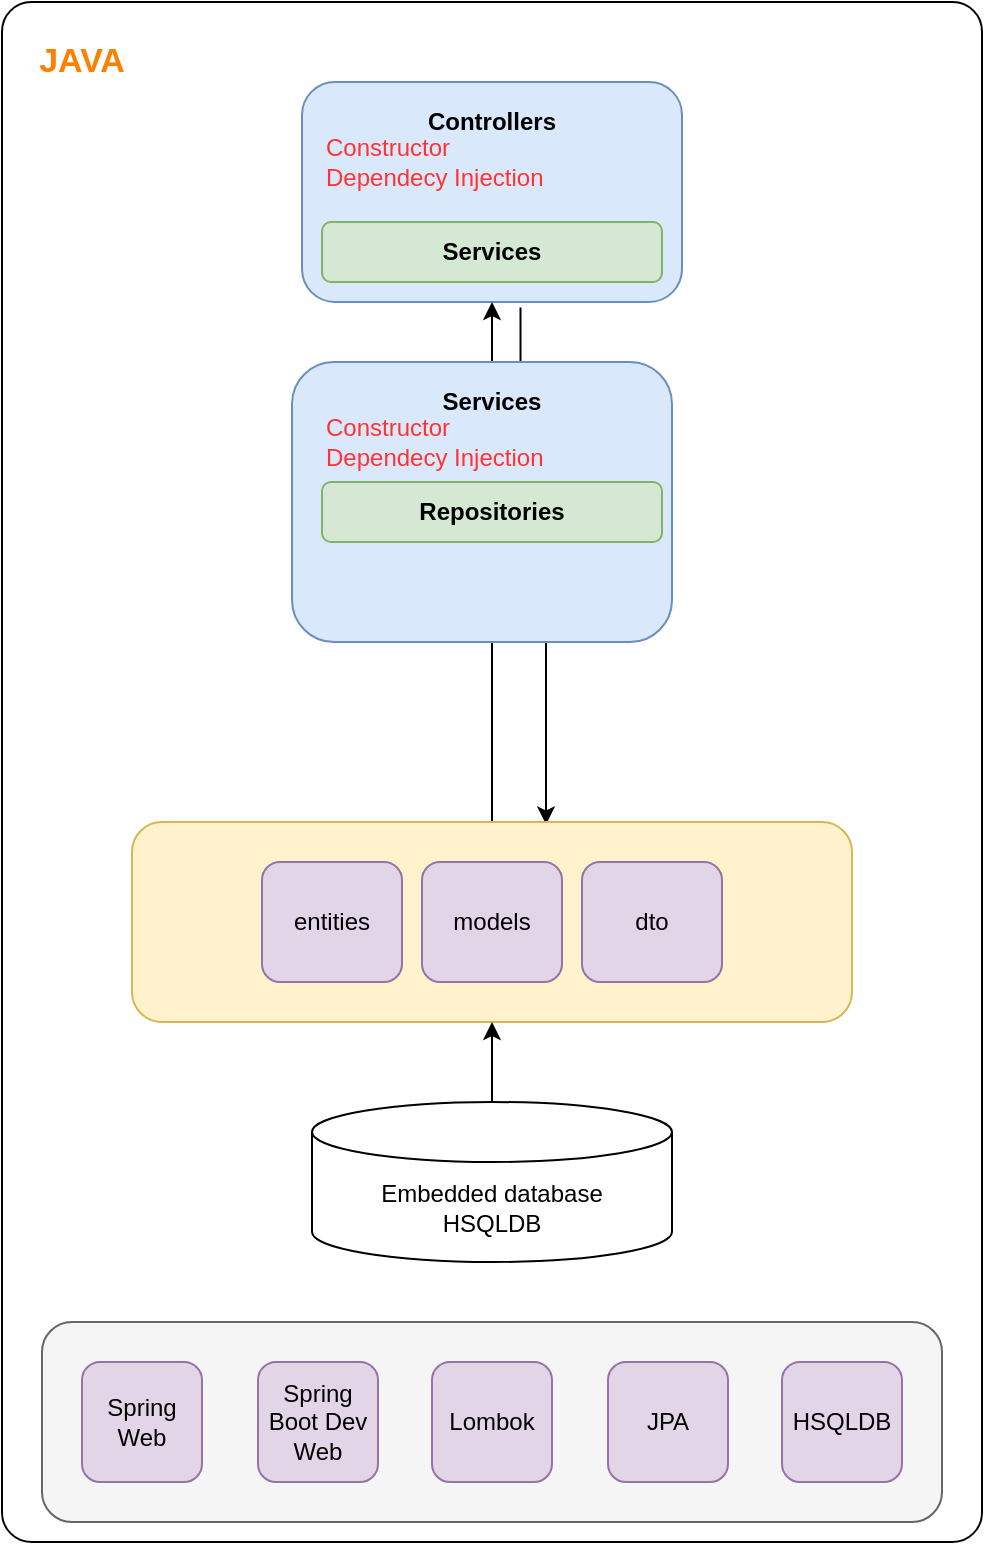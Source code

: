 <mxfile version="13.9.9" type="device" pages="2"><diagram id="8LnyWxudWZvHDe-soqNP" name="architecutre"><mxGraphModel dx="1205" dy="1865" grid="1" gridSize="10" guides="1" tooltips="1" connect="1" arrows="1" fold="1" page="1" pageScale="1" pageWidth="827" pageHeight="1169" math="0" shadow="0"><root><mxCell id="0"/><mxCell id="1" parent="0"/><mxCell id="33TzwUarG2V96BFGJJyP-1" value="" style="rounded=1;whiteSpace=wrap;html=1;arcSize=3;" vertex="1" parent="1"><mxGeometry x="40" y="-150" width="490" height="770" as="geometry"/></mxCell><mxCell id="33TzwUarG2V96BFGJJyP-2" value="" style="rounded=1;whiteSpace=wrap;html=1;fontColor=#333333;align=center;fillColor=#f5f5f5;strokeColor=#666666;" vertex="1" parent="1"><mxGeometry x="60" y="510" width="450" height="100" as="geometry"/></mxCell><mxCell id="33TzwUarG2V96BFGJJyP-3" style="edgeStyle=orthogonalEdgeStyle;rounded=0;orthogonalLoop=1;jettySize=auto;html=1;entryX=0.575;entryY=0.012;entryDx=0;entryDy=0;entryPerimeter=0;exitX=0.575;exitY=1.025;exitDx=0;exitDy=0;exitPerimeter=0;" edge="1" parent="1" source="33TzwUarG2V96BFGJJyP-4" target="33TzwUarG2V96BFGJJyP-6"><mxGeometry relative="1" as="geometry"><Array as="points"/></mxGeometry></mxCell><mxCell id="33TzwUarG2V96BFGJJyP-4" value="" style="rounded=1;whiteSpace=wrap;html=1;fillColor=#dae8fc;strokeColor=#6c8ebf;" vertex="1" parent="1"><mxGeometry x="190" y="-110" width="190" height="110" as="geometry"/></mxCell><mxCell id="33TzwUarG2V96BFGJJyP-5" style="edgeStyle=orthogonalEdgeStyle;rounded=0;orthogonalLoop=1;jettySize=auto;html=1;" edge="1" parent="1" source="33TzwUarG2V96BFGJJyP-6" target="33TzwUarG2V96BFGJJyP-4"><mxGeometry relative="1" as="geometry"><Array as="points"><mxPoint x="270" y="280"/><mxPoint x="270" y="280"/></Array></mxGeometry></mxCell><mxCell id="33TzwUarG2V96BFGJJyP-6" value="" style="rounded=1;whiteSpace=wrap;html=1;fillColor=#fff2cc;strokeColor=#d6b656;" vertex="1" parent="1"><mxGeometry x="105" y="260" width="360" height="100" as="geometry"/></mxCell><mxCell id="33TzwUarG2V96BFGJJyP-7" value="Services" style="rounded=1;whiteSpace=wrap;html=1;fillColor=#d5e8d4;strokeColor=#82b366;fontStyle=1" vertex="1" parent="1"><mxGeometry x="200" y="-40" width="170" height="30" as="geometry"/></mxCell><mxCell id="33TzwUarG2V96BFGJJyP-8" value="Constructor &lt;br&gt;Dependecy Injection" style="text;html=1;strokeColor=none;fillColor=none;align=left;verticalAlign=middle;whiteSpace=wrap;rounded=0;fontColor=#FF3333;" vertex="1" parent="1"><mxGeometry x="200" y="-80" width="170" height="20" as="geometry"/></mxCell><mxCell id="33TzwUarG2V96BFGJJyP-9" value="Controllers" style="text;html=1;strokeColor=none;fillColor=none;align=center;verticalAlign=middle;whiteSpace=wrap;rounded=0;fontStyle=1" vertex="1" parent="1"><mxGeometry x="200" y="-100" width="170" height="20" as="geometry"/></mxCell><mxCell id="33TzwUarG2V96BFGJJyP-10" value="Spring Web" style="rounded=1;whiteSpace=wrap;html=1;align=center;fillColor=#e1d5e7;strokeColor=#9673a6;" vertex="1" parent="1"><mxGeometry x="80" y="530" width="60" height="60" as="geometry"/></mxCell><mxCell id="33TzwUarG2V96BFGJJyP-11" value="Spring Boot Dev Web" style="rounded=1;whiteSpace=wrap;html=1;align=center;fillColor=#e1d5e7;strokeColor=#9673a6;" vertex="1" parent="1"><mxGeometry x="168" y="530" width="60" height="60" as="geometry"/></mxCell><mxCell id="33TzwUarG2V96BFGJJyP-12" value="Lombok" style="rounded=1;whiteSpace=wrap;html=1;align=center;fillColor=#e1d5e7;strokeColor=#9673a6;" vertex="1" parent="1"><mxGeometry x="255" y="530" width="60" height="60" as="geometry"/></mxCell><mxCell id="33TzwUarG2V96BFGJJyP-13" value="JPA" style="rounded=1;whiteSpace=wrap;html=1;align=center;fillColor=#e1d5e7;strokeColor=#9673a6;" vertex="1" parent="1"><mxGeometry x="343" y="530" width="60" height="60" as="geometry"/></mxCell><mxCell id="33TzwUarG2V96BFGJJyP-14" value="HSQLDB" style="rounded=1;whiteSpace=wrap;html=1;align=center;fillColor=#e1d5e7;strokeColor=#9673a6;" vertex="1" parent="1"><mxGeometry x="430" y="530" width="60" height="60" as="geometry"/></mxCell><mxCell id="33TzwUarG2V96BFGJJyP-15" style="edgeStyle=orthogonalEdgeStyle;rounded=0;orthogonalLoop=1;jettySize=auto;html=1;fontColor=#000000;" edge="1" parent="1" source="33TzwUarG2V96BFGJJyP-16" target="33TzwUarG2V96BFGJJyP-6"><mxGeometry relative="1" as="geometry"/></mxCell><mxCell id="33TzwUarG2V96BFGJJyP-16" value="Embedded database&lt;br&gt;HSQLDB" style="shape=cylinder3;whiteSpace=wrap;html=1;boundedLbl=1;backgroundOutline=1;size=15;fontColor=#000000;align=center;" vertex="1" parent="1"><mxGeometry x="195" y="400" width="180" height="80" as="geometry"/></mxCell><mxCell id="33TzwUarG2V96BFGJJyP-17" value="JAVA" style="text;html=1;strokeColor=none;fillColor=none;align=center;verticalAlign=middle;whiteSpace=wrap;rounded=0;fontStyle=1;fontSize=17;fontColor=#FF8000;" vertex="1" parent="1"><mxGeometry x="60" y="-130" width="40" height="20" as="geometry"/></mxCell><mxCell id="33TzwUarG2V96BFGJJyP-20" value="" style="rounded=1;whiteSpace=wrap;html=1;fillColor=#dae8fc;strokeColor=#6c8ebf;" vertex="1" parent="1"><mxGeometry x="185" y="30" width="190" height="140" as="geometry"/></mxCell><mxCell id="33TzwUarG2V96BFGJJyP-21" value="Services" style="text;html=1;strokeColor=none;fillColor=none;align=center;verticalAlign=middle;whiteSpace=wrap;rounded=0;fontStyle=1" vertex="1" parent="1"><mxGeometry x="200" y="40" width="170" height="20" as="geometry"/></mxCell><mxCell id="33TzwUarG2V96BFGJJyP-23" value="entities" style="rounded=1;whiteSpace=wrap;html=1;fillColor=#e1d5e7;strokeColor=#9673a6;" vertex="1" parent="1"><mxGeometry x="170" y="280" width="70" height="60" as="geometry"/></mxCell><mxCell id="33TzwUarG2V96BFGJJyP-26" value="models" style="rounded=1;whiteSpace=wrap;html=1;fillColor=#e1d5e7;strokeColor=#9673a6;" vertex="1" parent="1"><mxGeometry x="250" y="280" width="70" height="60" as="geometry"/></mxCell><mxCell id="33TzwUarG2V96BFGJJyP-27" value="dto" style="rounded=1;whiteSpace=wrap;html=1;fillColor=#e1d5e7;strokeColor=#9673a6;" vertex="1" parent="1"><mxGeometry x="330" y="280" width="70" height="60" as="geometry"/></mxCell><mxCell id="33TzwUarG2V96BFGJJyP-28" value="Repositories" style="rounded=1;whiteSpace=wrap;html=1;fillColor=#d5e8d4;strokeColor=#82b366;fontStyle=1" vertex="1" parent="1"><mxGeometry x="200" y="90" width="170" height="30" as="geometry"/></mxCell><mxCell id="33TzwUarG2V96BFGJJyP-29" value="Constructor &lt;br&gt;Dependecy Injection" style="text;html=1;strokeColor=none;fillColor=none;align=left;verticalAlign=middle;whiteSpace=wrap;rounded=0;fontColor=#FF3333;" vertex="1" parent="1"><mxGeometry x="200" y="60" width="170" height="20" as="geometry"/></mxCell></root></mxGraphModel></diagram><diagram id="kfv-dzmXolVLT_gyiLCh" name="Sayfa -2"><mxGraphModel dx="1024" dy="592" grid="1" gridSize="10" guides="1" tooltips="1" connect="1" arrows="1" fold="1" page="1" pageScale="1" pageWidth="827" pageHeight="1169" math="0" shadow="0"><root><mxCell id="Cs2NJ_7z54AVL7bP6cVF-0"/><mxCell id="Cs2NJ_7z54AVL7bP6cVF-1" parent="Cs2NJ_7z54AVL7bP6cVF-0"/></root></mxGraphModel></diagram></mxfile>